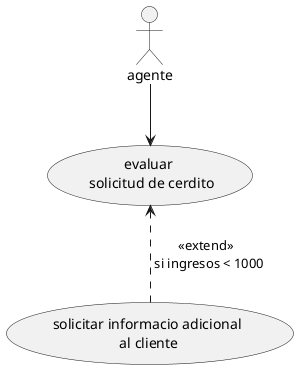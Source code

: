@startuml
'https://plantuml.com/sequence-diagram
:agente: as agente
agente -->(evaluar \n solicitud de cerdito)
(evaluar \n solicitud de cerdito) <..(solicitar informacio adicional\n al cliente) : <<extend>> \n si ingresos < 1000

@enduml